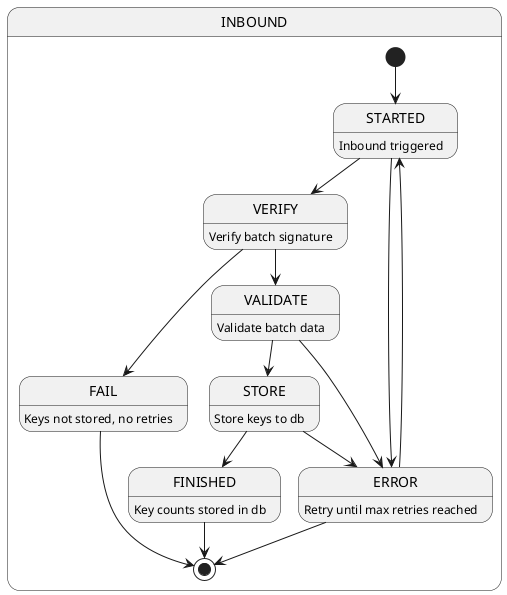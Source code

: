 @startuml

state INBOUND {
    [*] --> STARTED
    STARTED : Inbound triggered
    STARTED --> VERIFY
    VERIFY : Verify batch signature
    VERIFY --> VALIDATE
    VALIDATE : Validate batch data
    VALIDATE --> STORE
    STORE : Store keys to db
    STORE --> FINISHED
    STARTED --> ERROR
    VERIFY --> FAIL
    VALIDATE --> ERROR
    STORE --> ERROR
    ERROR --> STARTED
    ERROR : Retry until max retries reached
    FINISHED : Key counts stored in db
    FAIL : Keys not stored, no retries
    FINISHED --> [*]
    ERROR --> [*]
    FAIL --> [*]
}
@enduml
